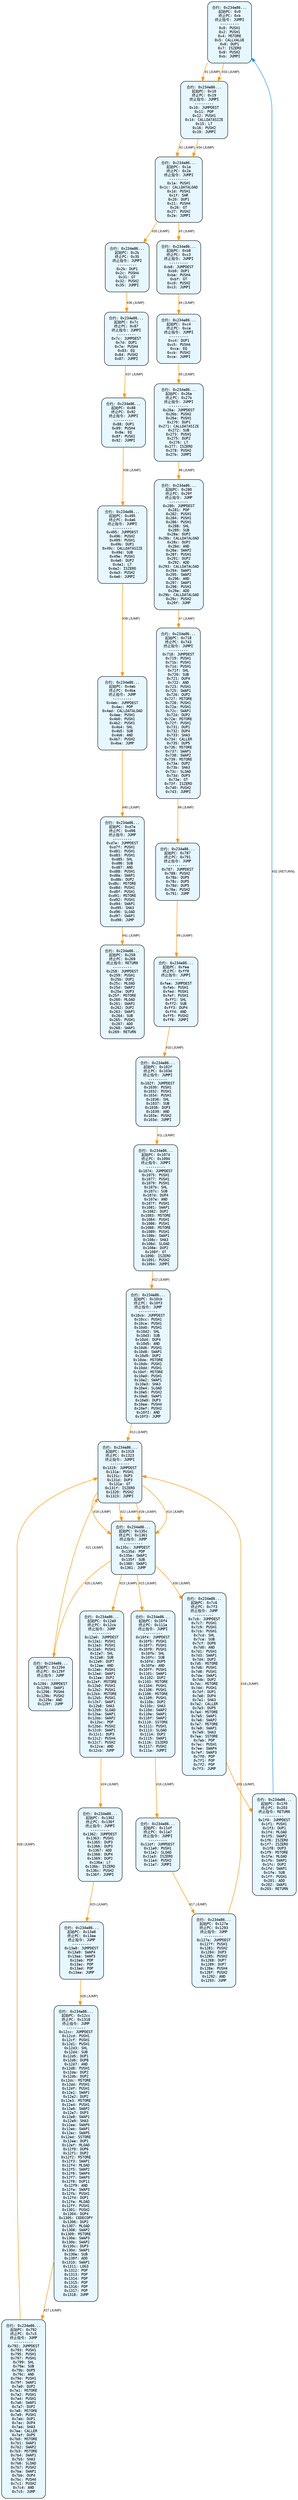 digraph Contract_CFG {
    rankdir=TB;
    node [shape=box, style="filled, rounded", fontname="Monospace", fontsize=9, margin=0.15];
    edge [fontname="Arial", fontsize=8, penwidth=1.2];

    "block_0" [label="合约: 0x234e86...
起始PC: 0x0
终止PC: 0xb
终止指令: JUMPI
---------
0x0: PUSH1
0x2: PUSH1
0x4: MSTORE
0x5: CALLVALUE
0x6: DUP1
0x7: ISZERO
0x8: PUSH2
0xb: JUMPI", fillcolor="#e6f7ff"];
    "block_10" [label="合约: 0x234e86...
起始PC: 0x10
终止PC: 0x19
终止指令: JUMPI
---------
0x10: JUMPDEST
0x11: POP
0x12: PUSH1
0x14: CALLDATASIZE
0x15: LT
0x16: PUSH2
0x19: JUMPI", fillcolor="#e6f7ff"];
    "block_1a" [label="合约: 0x234e86...
起始PC: 0x1a
终止PC: 0x2a
终止指令: JUMPI
---------
0x1a: PUSH1
0x1c: CALLDATALOAD
0x1d: PUSH1
0x1f: SHR
0x20: DUP1
0x21: PUSH4
0x26: GT
0x27: PUSH2
0x2a: JUMPI", fillcolor="#e6f7ff"];
    "block_b8" [label="合约: 0x234e86...
起始PC: 0xb8
终止PC: 0xc3
终止指令: JUMPI
---------
0xb8: JUMPDEST
0xb9: DUP1
0xba: PUSH4
0xbf: GT
0xc0: PUSH2
0xc3: JUMPI", fillcolor="#e6f7ff"];
    "block_c4" [label="合约: 0x234e86...
起始PC: 0xc4
终止PC: 0xce
终止指令: JUMPI
---------
0xc4: DUP1
0xc5: PUSH4
0xca: EQ
0xcb: PUSH2
0xce: JUMPI", fillcolor="#e6f7ff"];
    "block_26a" [label="合约: 0x234e86...
起始PC: 0x26a
终止PC: 0x27b
终止指令: JUMPI
---------
0x26a: JUMPDEST
0x26b: PUSH2
0x26e: PUSH1
0x270: DUP1
0x271: CALLDATASIZE
0x272: SUB
0x273: PUSH1
0x275: DUP2
0x276: LT
0x277: ISZERO
0x278: PUSH2
0x27b: JUMPI", fillcolor="#e6f7ff"];
    "block_280" [label="合约: 0x234e86...
起始PC: 0x280
终止PC: 0x29f
终止指令: JUMP
---------
0x280: JUMPDEST
0x281: POP
0x282: PUSH1
0x284: PUSH1
0x286: PUSH1
0x288: SHL
0x289: SUB
0x28a: DUP2
0x28b: CALLDATALOAD
0x28c: DUP2
0x28d: AND
0x28e: SWAP2
0x28f: PUSH1
0x291: DUP2
0x292: ADD
0x293: CALLDATALOAD
0x294: SWAP1
0x295: SWAP2
0x296: AND
0x297: SWAP1
0x298: PUSH1
0x29a: ADD
0x29b: CALLDATALOAD
0x29c: PUSH2
0x29f: JUMP", fillcolor="#e6f7ff"];
    "block_718" [label="合约: 0x234e86...
起始PC: 0x718
终止PC: 0x743
终止指令: JUMPI
---------
0x718: JUMPDEST
0x719: PUSH1
0x71b: PUSH1
0x71d: PUSH1
0x71f: SHL
0x720: SUB
0x721: DUP4
0x722: AND
0x723: PUSH1
0x725: SWAP1
0x726: DUP2
0x727: MSTORE
0x728: PUSH1
0x72a: PUSH1
0x72c: SWAP1
0x72d: DUP2
0x72e: MSTORE
0x72f: PUSH1
0x731: DUP1
0x732: DUP4
0x733: SHA3
0x734: CALLER
0x735: DUP5
0x736: MSTORE
0x737: SWAP1
0x738: SWAP2
0x739: MSTORE
0x73a: DUP2
0x73b: SHA3
0x73c: SLOAD
0x73d: DUP3
0x73e: GT
0x73f: ISZERO
0x740: PUSH2
0x743: JUMPI", fillcolor="#e6f7ff"];
    "block_787" [label="合约: 0x234e86...
起始PC: 0x787
终止PC: 0x791
终止指令: JUMP
---------
0x787: JUMPDEST
0x788: PUSH2
0x78b: DUP5
0x78c: DUP5
0x78d: DUP5
0x78e: PUSH2
0x791: JUMP", fillcolor="#e6f7ff"];
    "block_fea" [label="合约: 0x234e86...
起始PC: 0xfea
终止PC: 0xff8
终止指令: JUMPI
---------
0xfea: JUMPDEST
0xfeb: PUSH1
0xfed: PUSH1
0xfef: PUSH1
0xff1: SHL
0xff2: SUB
0xff3: DUP4
0xff4: AND
0xff5: PUSH2
0xff8: JUMPI", fillcolor="#e6f7ff"];
    "block_102f" [label="合约: 0x234e86...
起始PC: 0x102f
终止PC: 0x103d
终止指令: JUMPI
---------
0x102f: JUMPDEST
0x1030: PUSH1
0x1032: PUSH1
0x1034: PUSH1
0x1036: SHL
0x1037: SUB
0x1038: DUP3
0x1039: AND
0x103a: PUSH2
0x103d: JUMPI", fillcolor="#e6f7ff"];
    "block_1074" [label="合约: 0x234e86...
起始PC: 0x1074
终止PC: 0x1094
终止指令: JUMPI
---------
0x1074: JUMPDEST
0x1075: PUSH1
0x1077: PUSH1
0x1079: PUSH1
0x107b: SHL
0x107c: SUB
0x107d: DUP4
0x107e: AND
0x107f: PUSH1
0x1081: SWAP1
0x1082: DUP2
0x1083: MSTORE
0x1084: PUSH1
0x1086: PUSH1
0x1088: MSTORE
0x1089: PUSH1
0x108b: SWAP1
0x108c: SHA3
0x108d: SLOAD
0x108e: DUP2
0x108f: GT
0x1090: ISZERO
0x1091: PUSH2
0x1094: JUMPI", fillcolor="#e6f7ff"];
    "block_10cb" [label="合约: 0x234e86...
起始PC: 0x10cb
终止PC: 0x10f3
终止指令: JUMP
---------
0x10cb: JUMPDEST
0x10cc: PUSH1
0x10ce: PUSH1
0x10d0: PUSH1
0x10d2: SHL
0x10d3: SUB
0x10d4: DUP4
0x10d5: AND
0x10d6: PUSH1
0x10d8: SWAP1
0x10d9: DUP2
0x10da: MSTORE
0x10db: PUSH1
0x10dd: PUSH1
0x10df: MSTORE
0x10e0: PUSH1
0x10e2: SWAP1
0x10e3: SHA3
0x10e4: SLOAD
0x10e5: PUSH2
0x10e8: SWAP1
0x10e9: DUP3
0x10ea: PUSH4
0x10ef: PUSH2
0x10f2: AND
0x10f3: JUMP", fillcolor="#e6f7ff"];
    "block_1319" [label="合约: 0x234e86...
起始PC: 0x1319
终止PC: 0x1323
终止指令: JUMPI
---------
0x1319: JUMPDEST
0x131a: PUSH1
0x131c: DUP3
0x131d: DUP3
0x131e: GT
0x131f: ISZERO
0x1320: PUSH2
0x1323: JUMPI", fillcolor="#e6f7ff"];
    "block_135c" [label="合约: 0x234e86...
起始PC: 0x135c
终止PC: 0x1361
终止指令: JUMP
---------
0x135c: JUMPDEST
0x135d: POP
0x135e: SWAP1
0x135f: SUB
0x1360: SWAP1
0x1361: JUMP", fillcolor="#e6f7ff"];
    "block_10f4" [label="合约: 0x234e86...
起始PC: 0x10f4
终止PC: 0x111a
终止指令: JUMPI
---------
0x10f4: JUMPDEST
0x10f5: PUSH1
0x10f7: PUSH1
0x10f9: PUSH1
0x10fb: SHL
0x10fc: SUB
0x10fd: DUP5
0x10fe: AND
0x10ff: PUSH1
0x1101: SWAP1
0x1102: DUP2
0x1103: MSTORE
0x1104: PUSH1
0x1106: PUSH1
0x1108: MSTORE
0x1109: PUSH1
0x110b: DUP2
0x110c: SHA3
0x110d: SWAP2
0x110e: SWAP1
0x110f: SWAP2
0x1110: SSTORE
0x1111: PUSH1
0x1113: SLOAD
0x1114: DUP2
0x1115: SWAP1
0x1116: ISZERO
0x1117: PUSH2
0x111a: JUMPI", fillcolor="#e6f7ff"];
    "block_11df" [label="合约: 0x234e86...
起始PC: 0x11df
终止PC: 0x11e7
终止指令: JUMPI
---------
0x11df: JUMPDEST
0x11e0: PUSH1
0x11e2: SLOAD
0x11e3: ISZERO
0x11e4: PUSH2
0x11e7: JUMPI", fillcolor="#e6f7ff"];
    "block_127e" [label="合约: 0x234e86...
起始PC: 0x127e
终止PC: 0x1293
终止指令: JUMP
---------
0x127e: JUMPDEST
0x127f: PUSH1
0x1281: PUSH2
0x1284: DUP3
0x1285: PUSH2
0x1288: DUP7
0x1289: DUP7
0x128a: PUSH4
0x128f: PUSH2
0x1292: AND
0x1293: JUMP", fillcolor="#e6f7ff"];
    "block_1294" [label="合约: 0x234e86...
起始PC: 0x1294
终止PC: 0x129f
终止指令: JUMP
---------
0x1294: JUMPDEST
0x1295: SWAP1
0x1296: PUSH4
0x129b: PUSH2
0x129e: AND
0x129f: JUMP", fillcolor="#e6f7ff"];
    "block_12a0" [label="合约: 0x234e86...
起始PC: 0x12a0
终止PC: 0x12cb
终止指令: JUMP
---------
0x12a0: JUMPDEST
0x12a1: PUSH1
0x12a3: PUSH1
0x12a5: PUSH1
0x12a7: SHL
0x12a8: SUB
0x12a9: DUP7
0x12aa: AND
0x12ab: PUSH1
0x12ad: SWAP1
0x12ae: DUP2
0x12af: MSTORE
0x12b0: PUSH1
0x12b2: PUSH1
0x12b4: MSTORE
0x12b5: PUSH1
0x12b7: SWAP1
0x12b8: SHA3
0x12b9: SLOAD
0x12ba: SWAP1
0x12bb: SWAP2
0x12bc: POP
0x12bd: PUSH2
0x12c0: SWAP1
0x12c1: DUP3
0x12c2: PUSH4
0x12c7: PUSH2
0x12ca: AND
0x12cb: JUMP", fillcolor="#e6f7ff"];
    "block_1362" [label="合约: 0x234e86...
起始PC: 0x1362
终止PC: 0x136f
终止指令: JUMPI
---------
0x1362: JUMPDEST
0x1363: PUSH1
0x1365: DUP3
0x1366: DUP3
0x1367: ADD
0x1368: DUP4
0x1369: DUP2
0x136a: LT
0x136b: ISZERO
0x136c: PUSH2
0x136f: JUMPI", fillcolor="#e6f7ff"];
    "block_13a8" [label="合约: 0x234e86...
起始PC: 0x13a8
终止PC: 0x13ae
终止指令: JUMP
---------
0x13a8: JUMPDEST
0x13a9: SWAP4
0x13aa: SWAP3
0x13ab: POP
0x13ac: POP
0x13ad: POP
0x13ae: JUMP", fillcolor="#e6f7ff"];
    "block_12cc" [label="合约: 0x234e86...
起始PC: 0x12cc
终止PC: 0x1318
终止指令: JUMP
---------
0x12cc: JUMPDEST
0x12cd: PUSH1
0x12cf: PUSH1
0x12d1: PUSH1
0x12d3: SHL
0x12d4: SUB
0x12d5: DUP1
0x12d6: DUP8
0x12d7: AND
0x12d8: PUSH1
0x12da: DUP2
0x12db: DUP2
0x12dc: MSTORE
0x12dd: PUSH1
0x12df: PUSH1
0x12e1: SWAP1
0x12e2: DUP2
0x12e3: MSTORE
0x12e4: PUSH1
0x12e6: SWAP2
0x12e7: DUP3
0x12e8: SWAP1
0x12e9: SHA3
0x12ea: SWAP5
0x12eb: SWAP1
0x12ec: SWAP5
0x12ed: SSTORE
0x12ee: DUP1
0x12ef: MLOAD
0x12f0: DUP6
0x12f1: DUP2
0x12f2: MSTORE
0x12f3: SWAP1
0x12f4: MLOAD
0x12f5: SWAP2
0x12f6: SWAP4
0x12f7: SWAP3
0x12f8: DUP11
0x12f9: AND
0x12fa: SWAP3
0x12fb: PUSH1
0x12fd: DUP1
0x12fe: MLOAD
0x12ff: PUSH1
0x1301: PUSH2
0x1304: DUP4
0x1305: CODECOPY
0x1306: DUP2
0x1307: MLOAD
0x1308: SWAP2
0x1309: MSTORE
0x130a: SWAP3
0x130b: SWAP2
0x130c: DUP3
0x130d: SWAP1
0x130e: SUB
0x130f: ADD
0x1310: SWAP1
0x1311: LOG3
0x1312: POP
0x1313: POP
0x1314: POP
0x1315: POP
0x1316: POP
0x1317: POP
0x1318: JUMP", fillcolor="#e6f7ff"];
    "block_792" [label="合约: 0x234e86...
起始PC: 0x792
终止PC: 0x7c5
终止指令: JUMP
---------
0x792: JUMPDEST
0x793: PUSH1
0x795: PUSH1
0x797: PUSH1
0x799: SHL
0x79a: SUB
0x79b: DUP5
0x79c: AND
0x79d: PUSH1
0x79f: SWAP1
0x7a0: DUP2
0x7a1: MSTORE
0x7a2: PUSH1
0x7a4: PUSH1
0x7a6: SWAP1
0x7a7: DUP2
0x7a8: MSTORE
0x7a9: PUSH1
0x7ab: DUP1
0x7ac: DUP4
0x7ad: SHA3
0x7ae: CALLER
0x7af: DUP5
0x7b0: MSTORE
0x7b1: SWAP1
0x7b2: SWAP2
0x7b3: MSTORE
0x7b4: SWAP1
0x7b5: SHA3
0x7b6: SLOAD
0x7b7: PUSH2
0x7ba: SWAP1
0x7bb: DUP4
0x7bc: PUSH4
0x7c1: PUSH2
0x7c4: AND
0x7c5: JUMP", fillcolor="#e6f7ff"];
    "block_7c6" [label="合约: 0x234e86...
起始PC: 0x7c6
终止PC: 0x7f3
终止指令: JUMP
---------
0x7c6: JUMPDEST
0x7c7: PUSH1
0x7c9: PUSH1
0x7cb: PUSH1
0x7cd: SHL
0x7ce: SUB
0x7cf: DUP6
0x7d0: AND
0x7d1: PUSH1
0x7d3: SWAP1
0x7d4: DUP2
0x7d5: MSTORE
0x7d6: PUSH1
0x7d8: PUSH1
0x7da: SWAP1
0x7db: DUP2
0x7dc: MSTORE
0x7dd: PUSH1
0x7df: DUP1
0x7e0: DUP4
0x7e1: SHA3
0x7e2: CALLER
0x7e3: DUP5
0x7e4: MSTORE
0x7e5: SWAP1
0x7e6: SWAP2
0x7e7: MSTORE
0x7e8: SWAP1
0x7e9: SHA3
0x7ea: SSTORE
0x7eb: POP
0x7ec: PUSH1
0x7ee: SWAP4
0x7ef: SWAP3
0x7f0: POP
0x7f1: POP
0x7f2: POP
0x7f3: JUMP", fillcolor="#e6f7ff"];
    "block_1f0" [label="合约: 0x234e86...
起始PC: 0x1f0
终止PC: 0x203
终止指令: RETURN
---------
0x1f0: JUMPDEST
0x1f1: PUSH1
0x1f3: DUP1
0x1f4: MLOAD
0x1f5: SWAP2
0x1f6: ISZERO
0x1f7: ISZERO
0x1f8: DUP3
0x1f9: MSTORE
0x1fa: MLOAD
0x1fb: SWAP1
0x1fc: DUP2
0x1fd: SWAP1
0x1fe: SUB
0x1ff: PUSH1
0x201: ADD
0x202: SWAP1
0x203: RETURN", fillcolor="#e6f7ff"];
    "block_2b" [label="合约: 0x234e86...
起始PC: 0x2b
终止PC: 0x35
终止指令: JUMPI
---------
0x2b: DUP1
0x2c: PUSH4
0x31: GT
0x32: PUSH2
0x35: JUMPI", fillcolor="#e6f7ff"];
    "block_7c" [label="合约: 0x234e86...
起始PC: 0x7c
终止PC: 0x87
终止指令: JUMPI
---------
0x7c: JUMPDEST
0x7d: DUP1
0x7e: PUSH4
0x83: EQ
0x84: PUSH2
0x87: JUMPI", fillcolor="#e6f7ff"];
    "block_88" [label="合约: 0x234e86...
起始PC: 0x88
终止PC: 0x92
终止指令: JUMPI
---------
0x88: DUP1
0x89: PUSH4
0x8e: EQ
0x8f: PUSH2
0x92: JUMPI", fillcolor="#e6f7ff"];
    "block_495" [label="合约: 0x234e86...
起始PC: 0x495
终止PC: 0x4a6
终止指令: JUMPI
---------
0x495: JUMPDEST
0x496: PUSH2
0x499: PUSH1
0x49b: DUP1
0x49c: CALLDATASIZE
0x49d: SUB
0x49e: PUSH1
0x4a0: DUP2
0x4a1: LT
0x4a2: ISZERO
0x4a3: PUSH2
0x4a6: JUMPI", fillcolor="#e6f7ff"];
    "block_4ab" [label="合约: 0x234e86...
起始PC: 0x4ab
终止PC: 0x4ba
终止指令: JUMP
---------
0x4ab: JUMPDEST
0x4ac: POP
0x4ad: CALLDATALOAD
0x4ae: PUSH1
0x4b0: PUSH1
0x4b2: PUSH1
0x4b4: SHL
0x4b5: SUB
0x4b6: AND
0x4b7: PUSH2
0x4ba: JUMP", fillcolor="#e6f7ff"];
    "block_d7e" [label="合约: 0x234e86...
起始PC: 0xd7e
终止PC: 0xd98
终止指令: JUMP
---------
0xd7e: JUMPDEST
0xd7f: PUSH1
0xd81: PUSH1
0xd83: PUSH1
0xd85: SHL
0xd86: SUB
0xd87: AND
0xd88: PUSH1
0xd8a: SWAP1
0xd8b: DUP2
0xd8c: MSTORE
0xd8d: PUSH1
0xd8f: PUSH1
0xd91: MSTORE
0xd92: PUSH1
0xd94: SWAP1
0xd95: SHA3
0xd96: SLOAD
0xd97: SWAP1
0xd98: JUMP", fillcolor="#e6f7ff"];
    "block_258" [label="合约: 0x234e86...
起始PC: 0x258
终止PC: 0x269
终止指令: RETURN
---------
0x258: JUMPDEST
0x259: PUSH1
0x25b: DUP1
0x25c: MLOAD
0x25d: SWAP2
0x25e: DUP3
0x25f: MSTORE
0x260: MLOAD
0x261: SWAP1
0x262: DUP2
0x263: SWAP1
0x264: SUB
0x265: PUSH1
0x267: ADD
0x268: SWAP1
0x269: RETURN", fillcolor="#e6f7ff"];

    "block_0" -> "block_10" [label="#1 (JUMP)", color="#ff9800"];
    "block_10" -> "block_1a" [label="#2 (JUMP)", color="#ff9800"];
    "block_1a" -> "block_b8" [label="#3 (JUMP)", color="#ff9800"];
    "block_b8" -> "block_c4" [label="#4 (JUMP)", color="#ff9800"];
    "block_c4" -> "block_26a" [label="#5 (JUMP)", color="#ff9800"];
    "block_26a" -> "block_280" [label="#6 (JUMP)", color="#ff9800"];
    "block_280" -> "block_718" [label="#7 (JUMP)", color="#ff9800"];
    "block_718" -> "block_787" [label="#8 (JUMP)", color="#ff9800"];
    "block_787" -> "block_fea" [label="#9 (JUMP)", color="#ff9800"];
    "block_fea" -> "block_102f" [label="#10 (JUMP)", color="#ff9800"];
    "block_102f" -> "block_1074" [label="#11 (JUMP)", color="#ff9800"];
    "block_1074" -> "block_10cb" [label="#12 (JUMP)", color="#ff9800"];
    "block_10cb" -> "block_1319" [label="#13 (JUMP)", color="#ff9800"];
    "block_1319" -> "block_135c" [label="#14 (JUMP)", color="#ff9800"];
    "block_135c" -> "block_10f4" [label="#15 (JUMP)", color="#ff9800"];
    "block_10f4" -> "block_11df" [label="#16 (JUMP)", color="#ff9800"];
    "block_11df" -> "block_127e" [label="#17 (JUMP)", color="#ff9800"];
    "block_127e" -> "block_1319" [label="#18 (JUMP)", color="#ff9800"];
    "block_1319" -> "block_135c" [label="#19 (JUMP)", color="#ff9800"];
    "block_135c" -> "block_1294" [label="#20 (JUMP)", color="#ff9800"];
    "block_1294" -> "block_1319" [label="#21 (JUMP)", color="#ff9800"];
    "block_1319" -> "block_135c" [label="#22 (JUMP)", color="#ff9800"];
    "block_135c" -> "block_12a0" [label="#23 (JUMP)", color="#ff9800"];
    "block_12a0" -> "block_1362" [label="#24 (JUMP)", color="#ff9800"];
    "block_1362" -> "block_13a8" [label="#25 (JUMP)", color="#ff9800"];
    "block_13a8" -> "block_12cc" [label="#26 (JUMP)", color="#ff9800"];
    "block_12cc" -> "block_792" [label="#27 (JUMP)", color="#ff9800"];
    "block_792" -> "block_1319" [label="#28 (JUMP)", color="#ff9800"];
    "block_1319" -> "block_135c" [label="#29 (JUMP)", color="#ff9800"];
    "block_135c" -> "block_7c6" [label="#30 (JUMP)", color="#ff9800"];
    "block_7c6" -> "block_1f0" [label="#31 (JUMP)", color="#ff9800"];
    "block_1f0" -> "block_0" [label="#32 (RETURN)", color="#2196f3"];
    "block_0" -> "block_10" [label="#33 (JUMP)", color="#ff9800"];
    "block_10" -> "block_1a" [label="#34 (JUMP)", color="#ff9800"];
    "block_1a" -> "block_2b" [label="#35 (JUMP)", color="#ff9800"];
    "block_2b" -> "block_7c" [label="#36 (JUMP)", color="#ff9800"];
    "block_7c" -> "block_88" [label="#37 (JUMP)", color="#ff9800"];
    "block_88" -> "block_495" [label="#38 (JUMP)", color="#ff9800"];
    "block_495" -> "block_4ab" [label="#39 (JUMP)", color="#ff9800"];
    "block_4ab" -> "block_d7e" [label="#40 (JUMP)", color="#ff9800"];
    "block_d7e" -> "block_258" [label="#41 (JUMP)", color="#ff9800"];
}